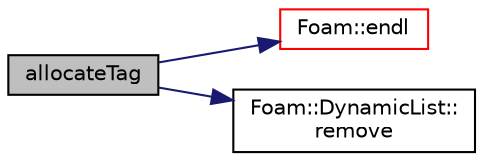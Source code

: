 digraph "allocateTag"
{
  bgcolor="transparent";
  edge [fontname="Helvetica",fontsize="10",labelfontname="Helvetica",labelfontsize="10"];
  node [fontname="Helvetica",fontsize="10",shape=record];
  rankdir="LR";
  Node605 [label="allocateTag",height=0.2,width=0.4,color="black", fillcolor="grey75", style="filled", fontcolor="black"];
  Node605 -> Node606 [color="midnightblue",fontsize="10",style="solid",fontname="Helvetica"];
  Node606 [label="Foam::endl",height=0.2,width=0.4,color="red",URL="$a21851.html#a2db8fe02a0d3909e9351bb4275b23ce4",tooltip="Add newline and flush stream. "];
  Node605 -> Node608 [color="midnightblue",fontsize="10",style="solid",fontname="Helvetica"];
  Node608 [label="Foam::DynamicList::\lremove",height=0.2,width=0.4,color="black",URL="$a27005.html#a11a92c7c8e39f3f023c3bcca1e5297f0",tooltip="Remove and return the top element. "];
}
